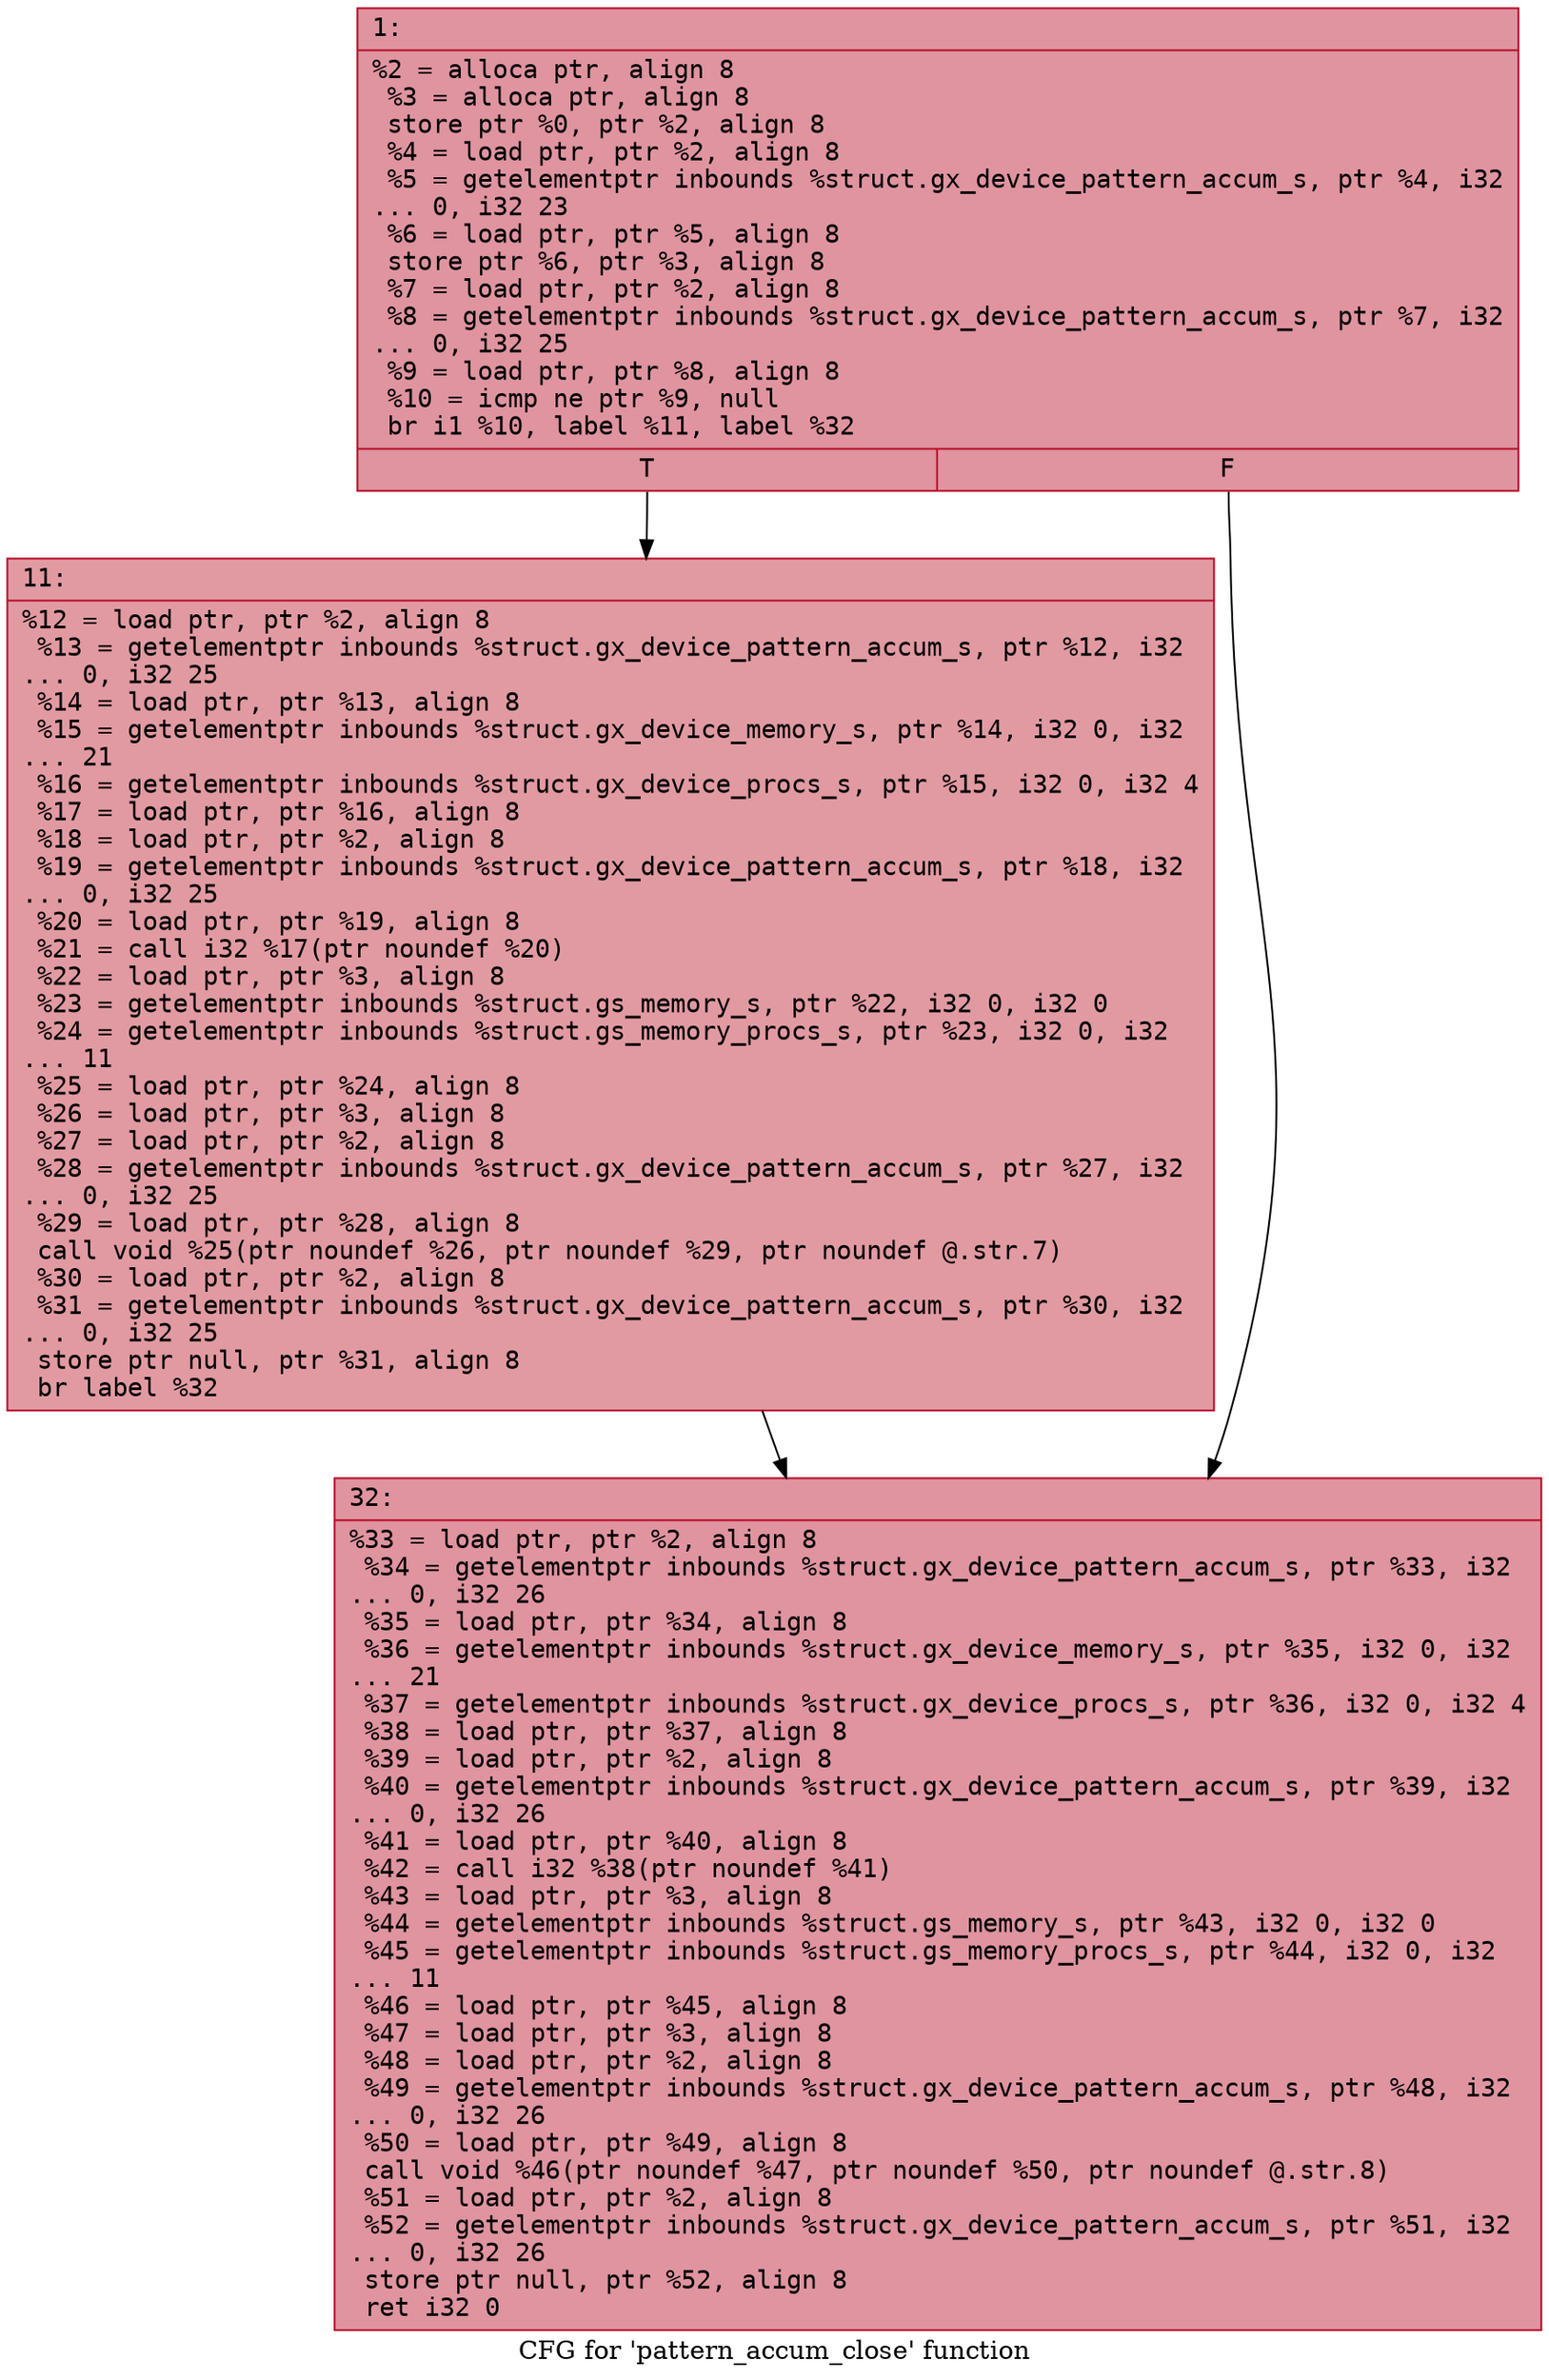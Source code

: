 digraph "CFG for 'pattern_accum_close' function" {
	label="CFG for 'pattern_accum_close' function";

	Node0x600002d20ff0 [shape=record,color="#b70d28ff", style=filled, fillcolor="#b70d2870" fontname="Courier",label="{1:\l|  %2 = alloca ptr, align 8\l  %3 = alloca ptr, align 8\l  store ptr %0, ptr %2, align 8\l  %4 = load ptr, ptr %2, align 8\l  %5 = getelementptr inbounds %struct.gx_device_pattern_accum_s, ptr %4, i32\l... 0, i32 23\l  %6 = load ptr, ptr %5, align 8\l  store ptr %6, ptr %3, align 8\l  %7 = load ptr, ptr %2, align 8\l  %8 = getelementptr inbounds %struct.gx_device_pattern_accum_s, ptr %7, i32\l... 0, i32 25\l  %9 = load ptr, ptr %8, align 8\l  %10 = icmp ne ptr %9, null\l  br i1 %10, label %11, label %32\l|{<s0>T|<s1>F}}"];
	Node0x600002d20ff0:s0 -> Node0x600002d21040[tooltip="1 -> 11\nProbability 62.50%" ];
	Node0x600002d20ff0:s1 -> Node0x600002d21090[tooltip="1 -> 32\nProbability 37.50%" ];
	Node0x600002d21040 [shape=record,color="#b70d28ff", style=filled, fillcolor="#bb1b2c70" fontname="Courier",label="{11:\l|  %12 = load ptr, ptr %2, align 8\l  %13 = getelementptr inbounds %struct.gx_device_pattern_accum_s, ptr %12, i32\l... 0, i32 25\l  %14 = load ptr, ptr %13, align 8\l  %15 = getelementptr inbounds %struct.gx_device_memory_s, ptr %14, i32 0, i32\l... 21\l  %16 = getelementptr inbounds %struct.gx_device_procs_s, ptr %15, i32 0, i32 4\l  %17 = load ptr, ptr %16, align 8\l  %18 = load ptr, ptr %2, align 8\l  %19 = getelementptr inbounds %struct.gx_device_pattern_accum_s, ptr %18, i32\l... 0, i32 25\l  %20 = load ptr, ptr %19, align 8\l  %21 = call i32 %17(ptr noundef %20)\l  %22 = load ptr, ptr %3, align 8\l  %23 = getelementptr inbounds %struct.gs_memory_s, ptr %22, i32 0, i32 0\l  %24 = getelementptr inbounds %struct.gs_memory_procs_s, ptr %23, i32 0, i32\l... 11\l  %25 = load ptr, ptr %24, align 8\l  %26 = load ptr, ptr %3, align 8\l  %27 = load ptr, ptr %2, align 8\l  %28 = getelementptr inbounds %struct.gx_device_pattern_accum_s, ptr %27, i32\l... 0, i32 25\l  %29 = load ptr, ptr %28, align 8\l  call void %25(ptr noundef %26, ptr noundef %29, ptr noundef @.str.7)\l  %30 = load ptr, ptr %2, align 8\l  %31 = getelementptr inbounds %struct.gx_device_pattern_accum_s, ptr %30, i32\l... 0, i32 25\l  store ptr null, ptr %31, align 8\l  br label %32\l}"];
	Node0x600002d21040 -> Node0x600002d21090[tooltip="11 -> 32\nProbability 100.00%" ];
	Node0x600002d21090 [shape=record,color="#b70d28ff", style=filled, fillcolor="#b70d2870" fontname="Courier",label="{32:\l|  %33 = load ptr, ptr %2, align 8\l  %34 = getelementptr inbounds %struct.gx_device_pattern_accum_s, ptr %33, i32\l... 0, i32 26\l  %35 = load ptr, ptr %34, align 8\l  %36 = getelementptr inbounds %struct.gx_device_memory_s, ptr %35, i32 0, i32\l... 21\l  %37 = getelementptr inbounds %struct.gx_device_procs_s, ptr %36, i32 0, i32 4\l  %38 = load ptr, ptr %37, align 8\l  %39 = load ptr, ptr %2, align 8\l  %40 = getelementptr inbounds %struct.gx_device_pattern_accum_s, ptr %39, i32\l... 0, i32 26\l  %41 = load ptr, ptr %40, align 8\l  %42 = call i32 %38(ptr noundef %41)\l  %43 = load ptr, ptr %3, align 8\l  %44 = getelementptr inbounds %struct.gs_memory_s, ptr %43, i32 0, i32 0\l  %45 = getelementptr inbounds %struct.gs_memory_procs_s, ptr %44, i32 0, i32\l... 11\l  %46 = load ptr, ptr %45, align 8\l  %47 = load ptr, ptr %3, align 8\l  %48 = load ptr, ptr %2, align 8\l  %49 = getelementptr inbounds %struct.gx_device_pattern_accum_s, ptr %48, i32\l... 0, i32 26\l  %50 = load ptr, ptr %49, align 8\l  call void %46(ptr noundef %47, ptr noundef %50, ptr noundef @.str.8)\l  %51 = load ptr, ptr %2, align 8\l  %52 = getelementptr inbounds %struct.gx_device_pattern_accum_s, ptr %51, i32\l... 0, i32 26\l  store ptr null, ptr %52, align 8\l  ret i32 0\l}"];
}
